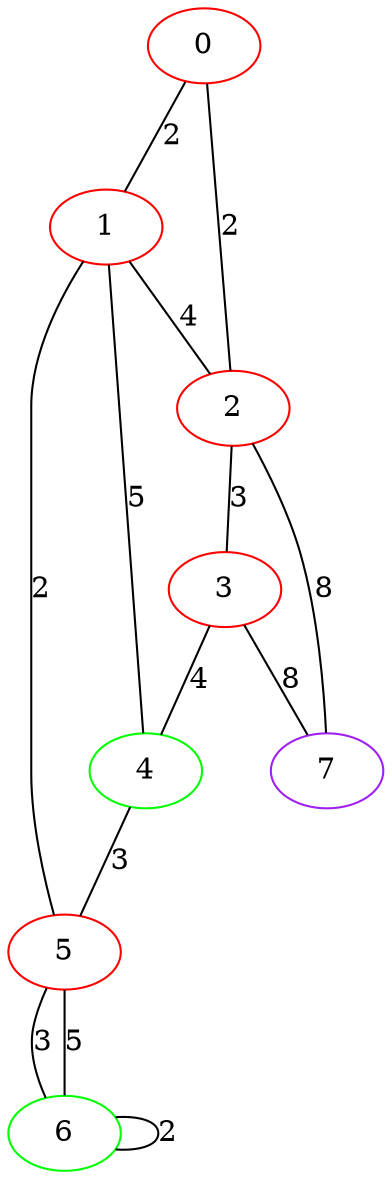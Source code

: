 graph "" {
0 [color=red, weight=1];
1 [color=red, weight=1];
2 [color=red, weight=1];
3 [color=red, weight=1];
4 [color=green, weight=2];
5 [color=red, weight=1];
6 [color=green, weight=2];
7 [color=purple, weight=4];
0 -- 1  [key=0, label=2];
0 -- 2  [key=0, label=2];
1 -- 2  [key=0, label=4];
1 -- 4  [key=0, label=5];
1 -- 5  [key=0, label=2];
2 -- 3  [key=0, label=3];
2 -- 7  [key=0, label=8];
3 -- 4  [key=0, label=4];
3 -- 7  [key=0, label=8];
4 -- 5  [key=0, label=3];
5 -- 6  [key=0, label=3];
5 -- 6  [key=1, label=5];
6 -- 6  [key=0, label=2];
}
